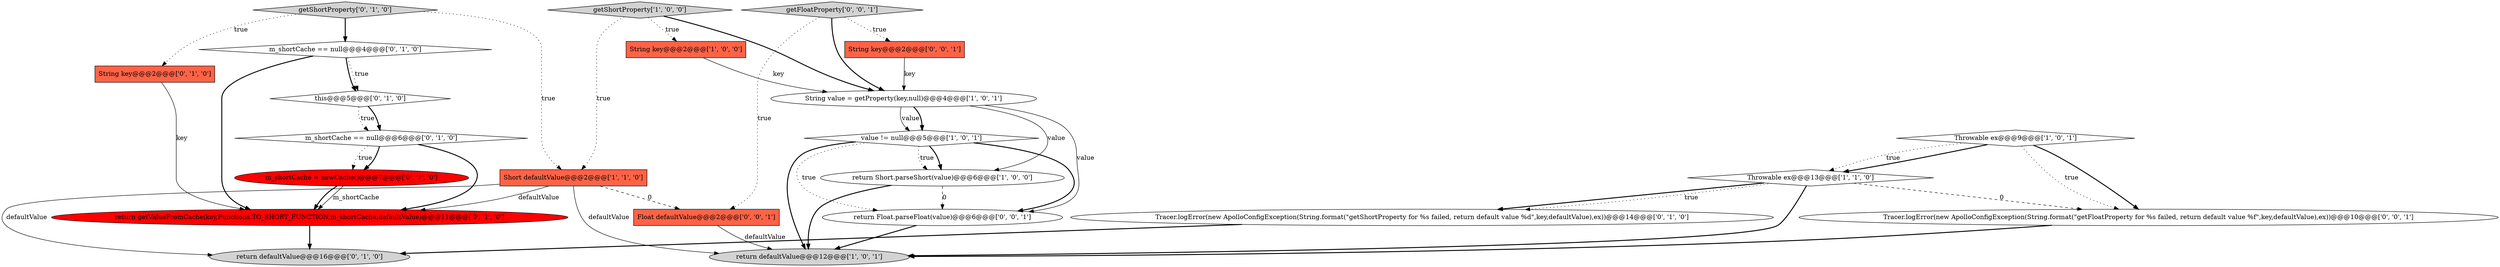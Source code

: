 digraph {
10 [style = filled, label = "return getValueFromCache(key,Functions.TO_SHORT_FUNCTION,m_shortCache,defaultValue)@@@11@@@['0', '1', '0']", fillcolor = red, shape = ellipse image = "AAA1AAABBB2BBB"];
19 [style = filled, label = "getFloatProperty['0', '0', '1']", fillcolor = lightgray, shape = diamond image = "AAA0AAABBB3BBB"];
5 [style = filled, label = "return Short.parseShort(value)@@@6@@@['1', '0', '0']", fillcolor = white, shape = ellipse image = "AAA0AAABBB1BBB"];
12 [style = filled, label = "return defaultValue@@@16@@@['0', '1', '0']", fillcolor = lightgray, shape = ellipse image = "AAA0AAABBB2BBB"];
1 [style = filled, label = "Throwable ex@@@9@@@['1', '0', '1']", fillcolor = white, shape = diamond image = "AAA0AAABBB1BBB"];
7 [style = filled, label = "Short defaultValue@@@2@@@['1', '1', '0']", fillcolor = tomato, shape = box image = "AAA0AAABBB1BBB"];
8 [style = filled, label = "value != null@@@5@@@['1', '0', '1']", fillcolor = white, shape = diamond image = "AAA0AAABBB1BBB"];
0 [style = filled, label = "Throwable ex@@@13@@@['1', '1', '0']", fillcolor = white, shape = diamond image = "AAA0AAABBB1BBB"];
9 [style = filled, label = "String key@@@2@@@['0', '1', '0']", fillcolor = tomato, shape = box image = "AAA0AAABBB2BBB"];
3 [style = filled, label = "getShortProperty['1', '0', '0']", fillcolor = lightgray, shape = diamond image = "AAA0AAABBB1BBB"];
14 [style = filled, label = "Tracer.logError(new ApolloConfigException(String.format(\"getShortProperty for %s failed, return default value %d\",key,defaultValue),ex))@@@14@@@['0', '1', '0']", fillcolor = white, shape = ellipse image = "AAA0AAABBB2BBB"];
21 [style = filled, label = "String key@@@2@@@['0', '0', '1']", fillcolor = tomato, shape = box image = "AAA0AAABBB3BBB"];
17 [style = filled, label = "m_shortCache == null@@@6@@@['0', '1', '0']", fillcolor = white, shape = diamond image = "AAA0AAABBB2BBB"];
22 [style = filled, label = "Float defaultValue@@@2@@@['0', '0', '1']", fillcolor = tomato, shape = box image = "AAA0AAABBB3BBB"];
2 [style = filled, label = "String value = getProperty(key,null)@@@4@@@['1', '0', '1']", fillcolor = white, shape = ellipse image = "AAA0AAABBB1BBB"];
15 [style = filled, label = "this@@@5@@@['0', '1', '0']", fillcolor = white, shape = diamond image = "AAA0AAABBB2BBB"];
6 [style = filled, label = "String key@@@2@@@['1', '0', '0']", fillcolor = tomato, shape = box image = "AAA0AAABBB1BBB"];
20 [style = filled, label = "Tracer.logError(new ApolloConfigException(String.format(\"getFloatProperty for %s failed, return default value %f\",key,defaultValue),ex))@@@10@@@['0', '0', '1']", fillcolor = white, shape = ellipse image = "AAA0AAABBB3BBB"];
4 [style = filled, label = "return defaultValue@@@12@@@['1', '0', '1']", fillcolor = lightgray, shape = ellipse image = "AAA0AAABBB1BBB"];
16 [style = filled, label = "getShortProperty['0', '1', '0']", fillcolor = lightgray, shape = diamond image = "AAA0AAABBB2BBB"];
18 [style = filled, label = "return Float.parseFloat(value)@@@6@@@['0', '0', '1']", fillcolor = white, shape = ellipse image = "AAA0AAABBB3BBB"];
13 [style = filled, label = "m_shortCache == null@@@4@@@['0', '1', '0']", fillcolor = white, shape = diamond image = "AAA0AAABBB2BBB"];
11 [style = filled, label = "m_shortCache = newCache()@@@7@@@['0', '1', '0']", fillcolor = red, shape = ellipse image = "AAA1AAABBB2BBB"];
7->10 [style = solid, label="defaultValue"];
13->10 [style = bold, label=""];
17->10 [style = bold, label=""];
2->18 [style = solid, label="value"];
16->13 [style = bold, label=""];
3->7 [style = dotted, label="true"];
9->10 [style = solid, label="key"];
16->9 [style = dotted, label="true"];
21->2 [style = solid, label="key"];
2->5 [style = solid, label="value"];
8->18 [style = bold, label=""];
2->8 [style = solid, label="value"];
22->4 [style = solid, label="defaultValue"];
1->20 [style = bold, label=""];
17->11 [style = dotted, label="true"];
11->10 [style = solid, label="m_shortCache"];
19->21 [style = dotted, label="true"];
1->0 [style = bold, label=""];
19->2 [style = bold, label=""];
3->6 [style = dotted, label="true"];
5->18 [style = dashed, label="0"];
0->20 [style = dashed, label="0"];
6->2 [style = solid, label="key"];
20->4 [style = bold, label=""];
15->17 [style = dotted, label="true"];
16->7 [style = dotted, label="true"];
15->17 [style = bold, label=""];
0->14 [style = bold, label=""];
18->4 [style = bold, label=""];
8->5 [style = bold, label=""];
3->2 [style = bold, label=""];
8->5 [style = dotted, label="true"];
0->4 [style = bold, label=""];
11->10 [style = bold, label=""];
10->12 [style = bold, label=""];
14->12 [style = bold, label=""];
5->4 [style = bold, label=""];
19->22 [style = dotted, label="true"];
8->18 [style = dotted, label="true"];
0->14 [style = dotted, label="true"];
13->15 [style = dotted, label="true"];
7->4 [style = solid, label="defaultValue"];
13->15 [style = bold, label=""];
1->0 [style = dotted, label="true"];
8->4 [style = bold, label=""];
7->12 [style = solid, label="defaultValue"];
1->20 [style = dotted, label="true"];
7->22 [style = dashed, label="0"];
2->8 [style = bold, label=""];
17->11 [style = bold, label=""];
}
